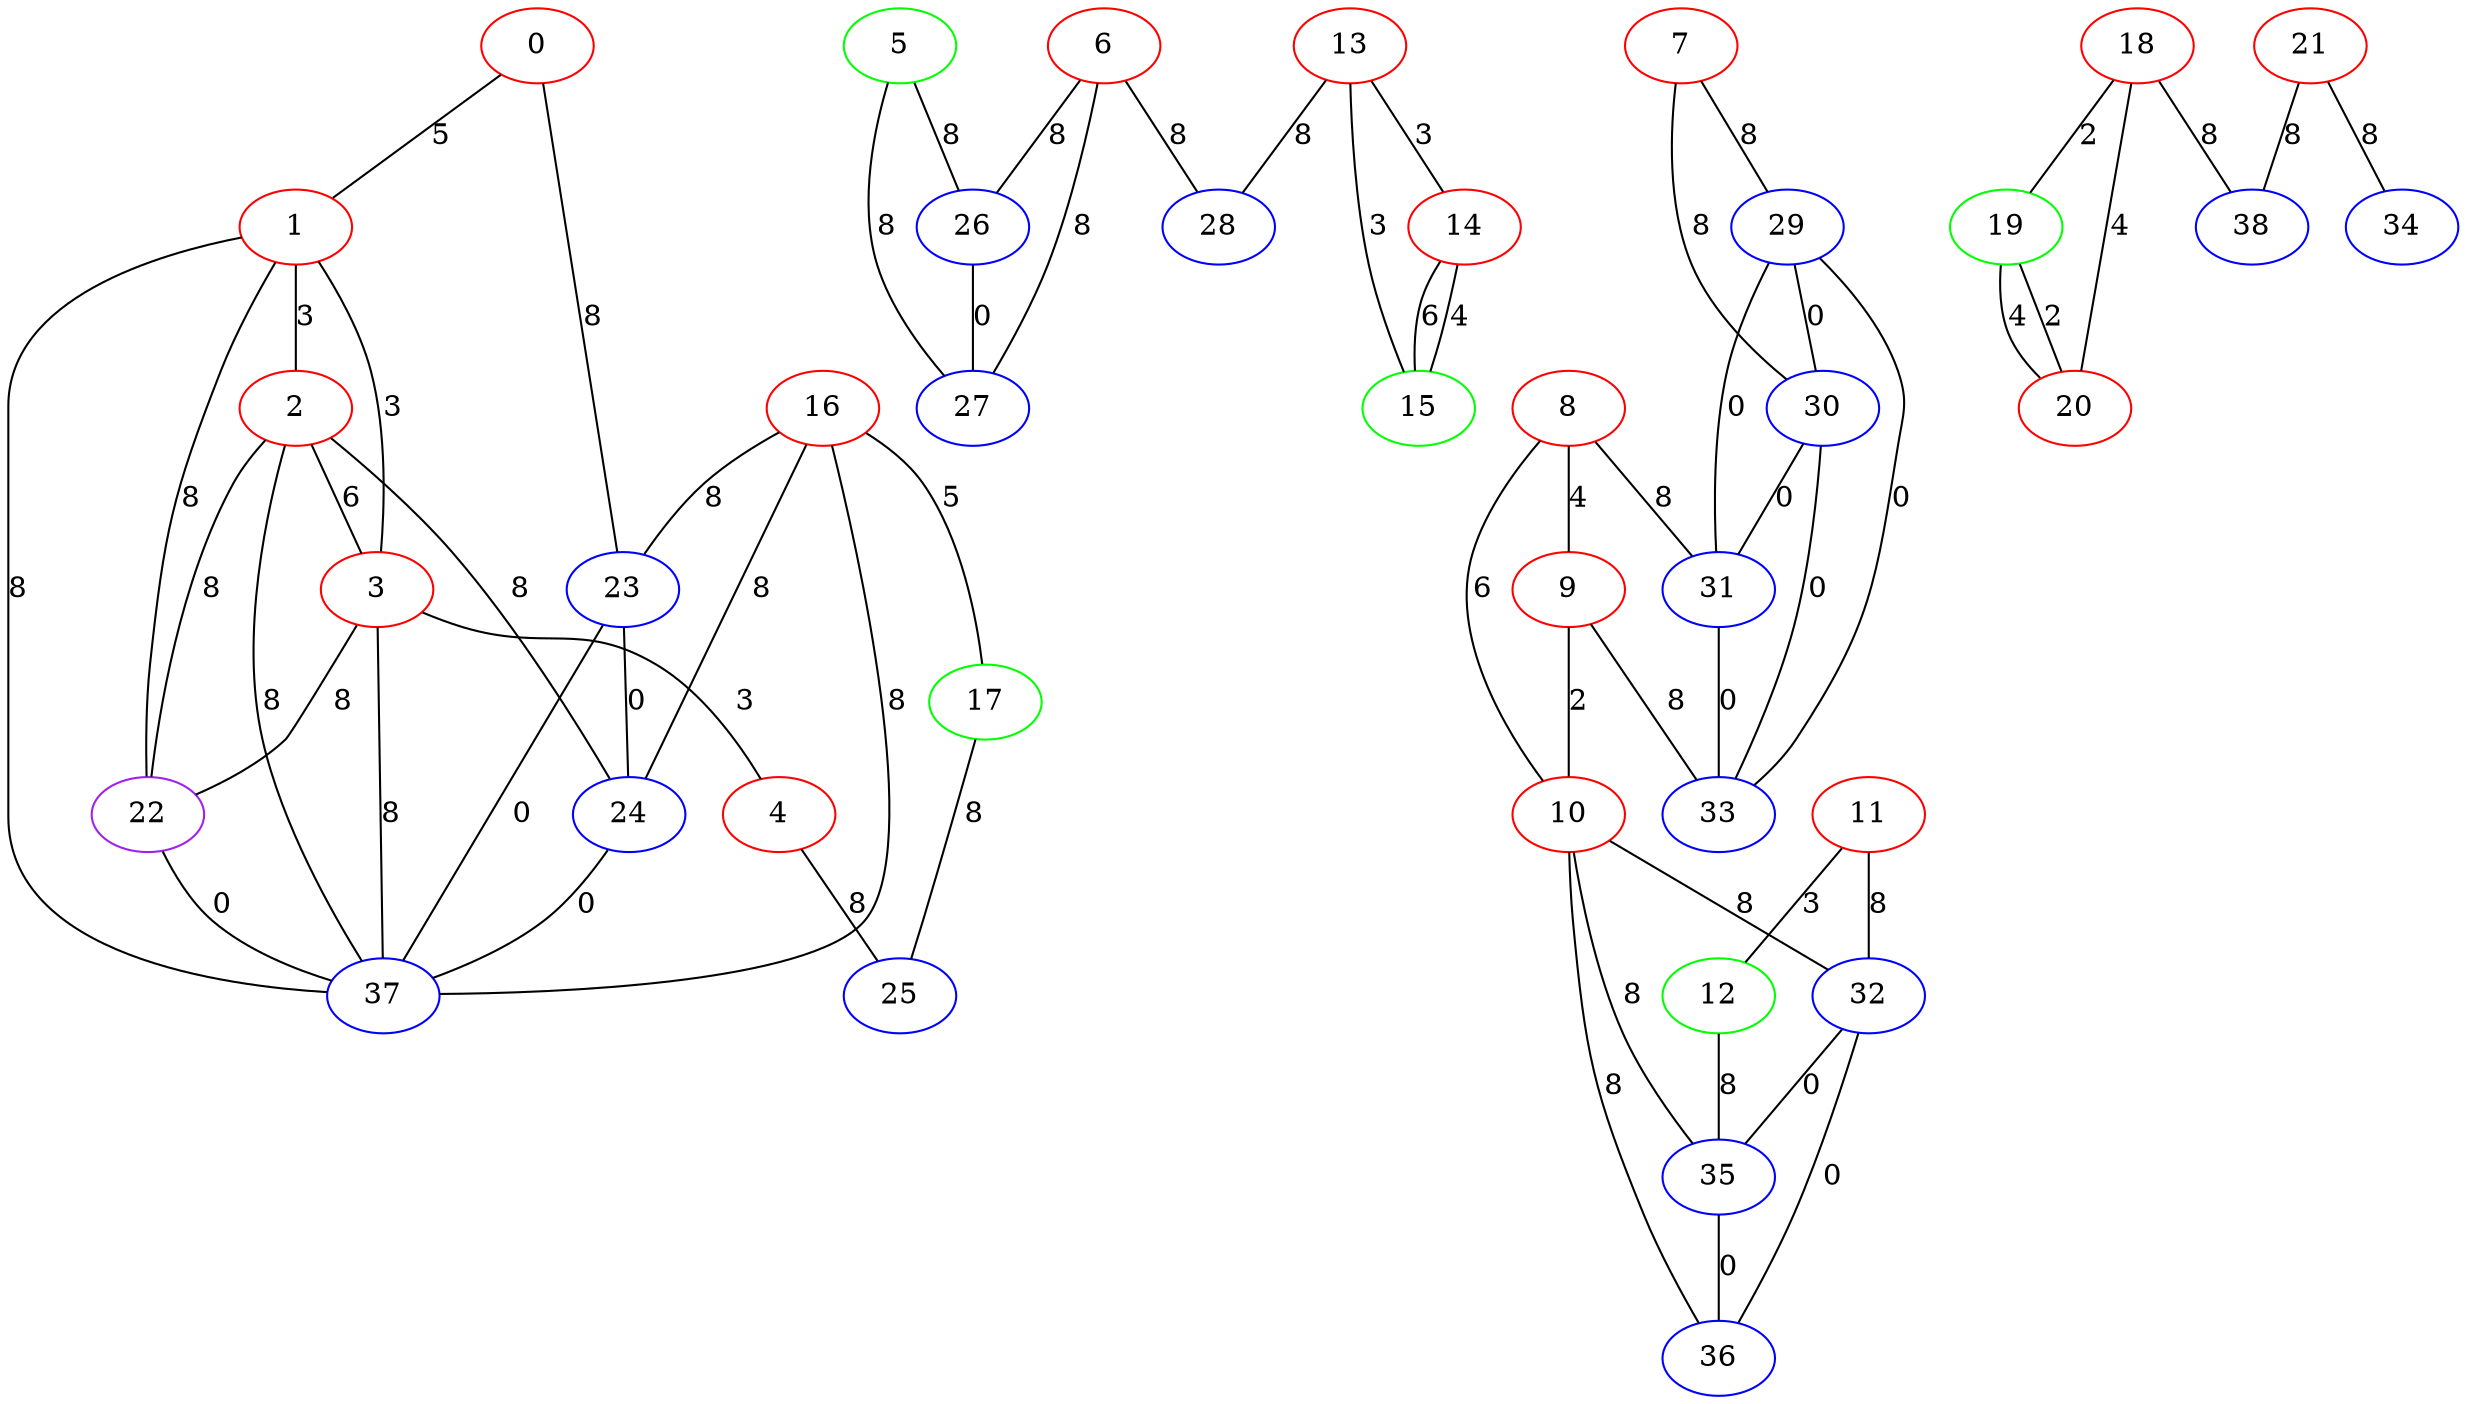 graph "" {
0 [color=red, weight=1];
1 [color=red, weight=1];
2 [color=red, weight=1];
3 [color=red, weight=1];
4 [color=red, weight=1];
5 [color=green, weight=2];
6 [color=red, weight=1];
7 [color=red, weight=1];
8 [color=red, weight=1];
9 [color=red, weight=1];
10 [color=red, weight=1];
11 [color=red, weight=1];
12 [color=green, weight=2];
13 [color=red, weight=1];
14 [color=red, weight=1];
15 [color=green, weight=2];
16 [color=red, weight=1];
17 [color=green, weight=2];
18 [color=red, weight=1];
19 [color=green, weight=2];
20 [color=red, weight=1];
21 [color=red, weight=1];
22 [color=purple, weight=4];
23 [color=blue, weight=3];
24 [color=blue, weight=3];
25 [color=blue, weight=3];
26 [color=blue, weight=3];
27 [color=blue, weight=3];
28 [color=blue, weight=3];
29 [color=blue, weight=3];
30 [color=blue, weight=3];
31 [color=blue, weight=3];
32 [color=blue, weight=3];
33 [color=blue, weight=3];
34 [color=blue, weight=3];
35 [color=blue, weight=3];
36 [color=blue, weight=3];
37 [color=blue, weight=3];
38 [color=blue, weight=3];
0 -- 1  [key=0, label=5];
0 -- 23  [key=0, label=8];
1 -- 2  [key=0, label=3];
1 -- 3  [key=0, label=3];
1 -- 37  [key=0, label=8];
1 -- 22  [key=0, label=8];
2 -- 24  [key=0, label=8];
2 -- 3  [key=0, label=6];
2 -- 37  [key=0, label=8];
2 -- 22  [key=0, label=8];
3 -- 4  [key=0, label=3];
3 -- 37  [key=0, label=8];
3 -- 22  [key=0, label=8];
4 -- 25  [key=0, label=8];
5 -- 26  [key=0, label=8];
5 -- 27  [key=0, label=8];
6 -- 26  [key=0, label=8];
6 -- 27  [key=0, label=8];
6 -- 28  [key=0, label=8];
7 -- 29  [key=0, label=8];
7 -- 30  [key=0, label=8];
8 -- 9  [key=0, label=4];
8 -- 10  [key=0, label=6];
8 -- 31  [key=0, label=8];
9 -- 33  [key=0, label=8];
9 -- 10  [key=0, label=2];
10 -- 35  [key=0, label=8];
10 -- 36  [key=0, label=8];
10 -- 32  [key=0, label=8];
11 -- 32  [key=0, label=8];
11 -- 12  [key=0, label=3];
12 -- 35  [key=0, label=8];
13 -- 28  [key=0, label=8];
13 -- 14  [key=0, label=3];
13 -- 15  [key=0, label=3];
14 -- 15  [key=0, label=6];
14 -- 15  [key=1, label=4];
16 -- 24  [key=0, label=8];
16 -- 17  [key=0, label=5];
16 -- 37  [key=0, label=8];
16 -- 23  [key=0, label=8];
17 -- 25  [key=0, label=8];
18 -- 19  [key=0, label=2];
18 -- 20  [key=0, label=4];
18 -- 38  [key=0, label=8];
19 -- 20  [key=0, label=4];
19 -- 20  [key=1, label=2];
21 -- 34  [key=0, label=8];
21 -- 38  [key=0, label=8];
22 -- 37  [key=0, label=0];
23 -- 24  [key=0, label=0];
23 -- 37  [key=0, label=0];
24 -- 37  [key=0, label=0];
26 -- 27  [key=0, label=0];
29 -- 33  [key=0, label=0];
29 -- 31  [key=0, label=0];
29 -- 30  [key=0, label=0];
30 -- 33  [key=0, label=0];
30 -- 31  [key=0, label=0];
31 -- 33  [key=0, label=0];
32 -- 35  [key=0, label=0];
32 -- 36  [key=0, label=0];
35 -- 36  [key=0, label=0];
}
